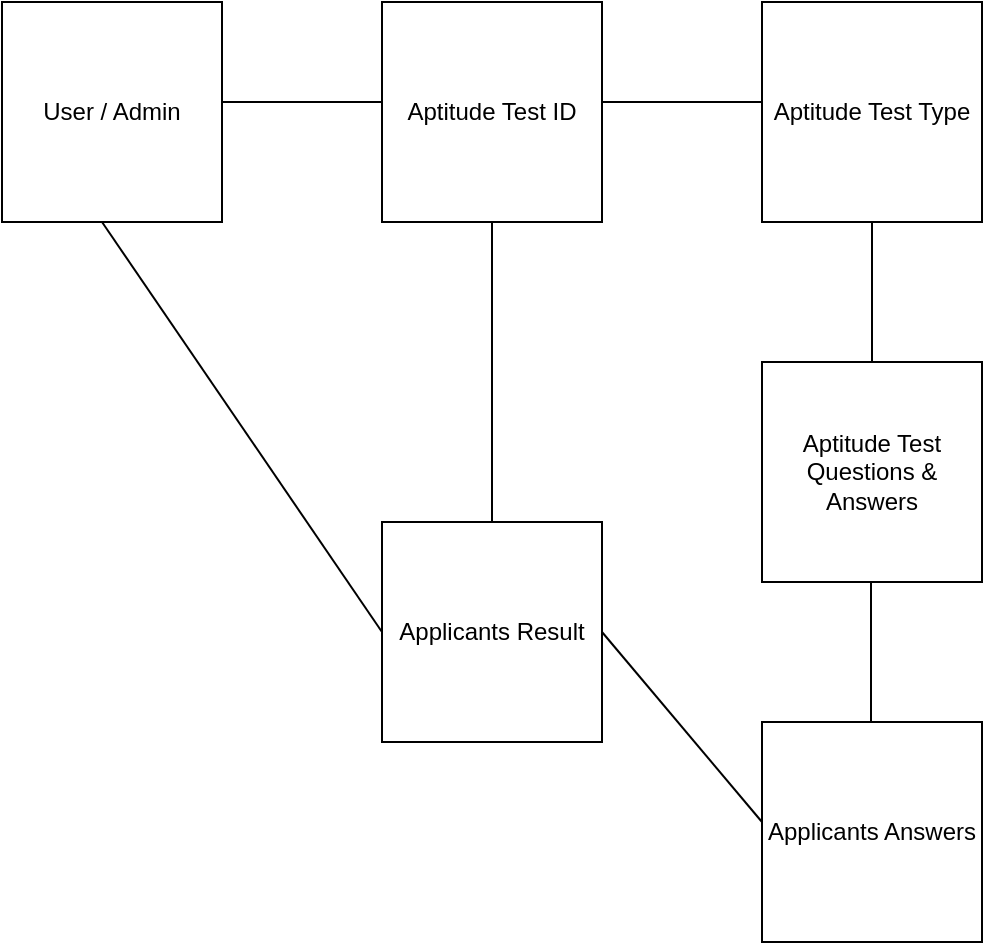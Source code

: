 <mxfile version="14.4.2" type="github">
  <diagram id="T-l8VSSl4ciUxDCMX_bB" name="Page-1">
    <mxGraphModel dx="1185" dy="662" grid="1" gridSize="10" guides="1" tooltips="1" connect="1" arrows="1" fold="1" page="1" pageScale="1" pageWidth="827" pageHeight="1169" math="0" shadow="0">
      <root>
        <mxCell id="0" />
        <mxCell id="1" parent="0" />
        <mxCell id="gUwzSugtilsEO7iGyhp5-1" value="User / Admin" style="whiteSpace=wrap;html=1;aspect=fixed;" vertex="1" parent="1">
          <mxGeometry x="150" y="550" width="110" height="110" as="geometry" />
        </mxCell>
        <mxCell id="gUwzSugtilsEO7iGyhp5-2" value="Aptitude Test ID" style="whiteSpace=wrap;html=1;aspect=fixed;" vertex="1" parent="1">
          <mxGeometry x="340" y="550" width="110" height="110" as="geometry" />
        </mxCell>
        <mxCell id="gUwzSugtilsEO7iGyhp5-3" value="Aptitude Test Type" style="whiteSpace=wrap;html=1;aspect=fixed;" vertex="1" parent="1">
          <mxGeometry x="530" y="550" width="110" height="110" as="geometry" />
        </mxCell>
        <mxCell id="gUwzSugtilsEO7iGyhp5-4" value="Aptitude Test Questions &amp;amp; Answers" style="whiteSpace=wrap;html=1;aspect=fixed;" vertex="1" parent="1">
          <mxGeometry x="530" y="730" width="110" height="110" as="geometry" />
        </mxCell>
        <mxCell id="gUwzSugtilsEO7iGyhp5-5" value="Applicants Answers" style="whiteSpace=wrap;html=1;aspect=fixed;" vertex="1" parent="1">
          <mxGeometry x="530" y="910" width="110" height="110" as="geometry" />
        </mxCell>
        <mxCell id="gUwzSugtilsEO7iGyhp5-6" value="Applicants Result" style="whiteSpace=wrap;html=1;aspect=fixed;" vertex="1" parent="1">
          <mxGeometry x="340" y="810" width="110" height="110" as="geometry" />
        </mxCell>
        <mxCell id="gUwzSugtilsEO7iGyhp5-7" value="" style="endArrow=none;html=1;" edge="1" parent="1">
          <mxGeometry width="50" height="50" relative="1" as="geometry">
            <mxPoint x="260" y="600" as="sourcePoint" />
            <mxPoint x="340" y="600" as="targetPoint" />
          </mxGeometry>
        </mxCell>
        <mxCell id="gUwzSugtilsEO7iGyhp5-8" value="" style="endArrow=none;html=1;" edge="1" parent="1">
          <mxGeometry width="50" height="50" relative="1" as="geometry">
            <mxPoint x="450" y="600" as="sourcePoint" />
            <mxPoint x="530" y="600" as="targetPoint" />
          </mxGeometry>
        </mxCell>
        <mxCell id="gUwzSugtilsEO7iGyhp5-9" value="" style="endArrow=none;html=1;entryX=0.5;entryY=0;entryDx=0;entryDy=0;exitX=0.5;exitY=1;exitDx=0;exitDy=0;" edge="1" parent="1" source="gUwzSugtilsEO7iGyhp5-3" target="gUwzSugtilsEO7iGyhp5-4">
          <mxGeometry width="50" height="50" relative="1" as="geometry">
            <mxPoint x="540" y="690" as="sourcePoint" />
            <mxPoint x="620" y="690" as="targetPoint" />
          </mxGeometry>
        </mxCell>
        <mxCell id="gUwzSugtilsEO7iGyhp5-10" value="" style="endArrow=none;html=1;entryX=0.5;entryY=0;entryDx=0;entryDy=0;exitX=0.5;exitY=1;exitDx=0;exitDy=0;" edge="1" parent="1">
          <mxGeometry width="50" height="50" relative="1" as="geometry">
            <mxPoint x="584.5" y="840" as="sourcePoint" />
            <mxPoint x="584.5" y="910" as="targetPoint" />
          </mxGeometry>
        </mxCell>
        <mxCell id="gUwzSugtilsEO7iGyhp5-11" value="" style="endArrow=none;html=1;exitX=0.5;exitY=0;exitDx=0;exitDy=0;entryX=0.5;entryY=1;entryDx=0;entryDy=0;" edge="1" parent="1" source="gUwzSugtilsEO7iGyhp5-6" target="gUwzSugtilsEO7iGyhp5-2">
          <mxGeometry width="50" height="50" relative="1" as="geometry">
            <mxPoint x="350" y="710" as="sourcePoint" />
            <mxPoint x="400" y="660" as="targetPoint" />
          </mxGeometry>
        </mxCell>
        <mxCell id="gUwzSugtilsEO7iGyhp5-12" value="" style="endArrow=none;html=1;exitX=1;exitY=0.5;exitDx=0;exitDy=0;" edge="1" parent="1" source="gUwzSugtilsEO7iGyhp5-6">
          <mxGeometry width="50" height="50" relative="1" as="geometry">
            <mxPoint x="480" y="1010" as="sourcePoint" />
            <mxPoint x="530" y="960" as="targetPoint" />
          </mxGeometry>
        </mxCell>
        <mxCell id="gUwzSugtilsEO7iGyhp5-13" value="" style="endArrow=none;html=1;exitX=1;exitY=0.5;exitDx=0;exitDy=0;entryX=0;entryY=0.5;entryDx=0;entryDy=0;" edge="1" parent="1" target="gUwzSugtilsEO7iGyhp5-6">
          <mxGeometry width="50" height="50" relative="1" as="geometry">
            <mxPoint x="200" y="660" as="sourcePoint" />
            <mxPoint x="280" y="755" as="targetPoint" />
          </mxGeometry>
        </mxCell>
      </root>
    </mxGraphModel>
  </diagram>
</mxfile>
